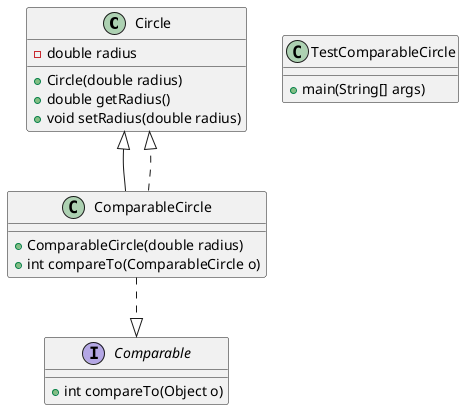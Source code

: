 @startuml

class Circle {
    - double radius
    + Circle(double radius)
    + double getRadius()
    + void setRadius(double radius)
}

interface Comparable {
    + int compareTo(Object o)
}

class ComparableCircle extends Circle {
    + ComparableCircle(double radius)
    + int compareTo(ComparableCircle o)
}

ComparableCircle ..|> Circle
ComparableCircle ..|> Comparable

class TestComparableCircle {
    + main(String[] args)
}

@enduml
